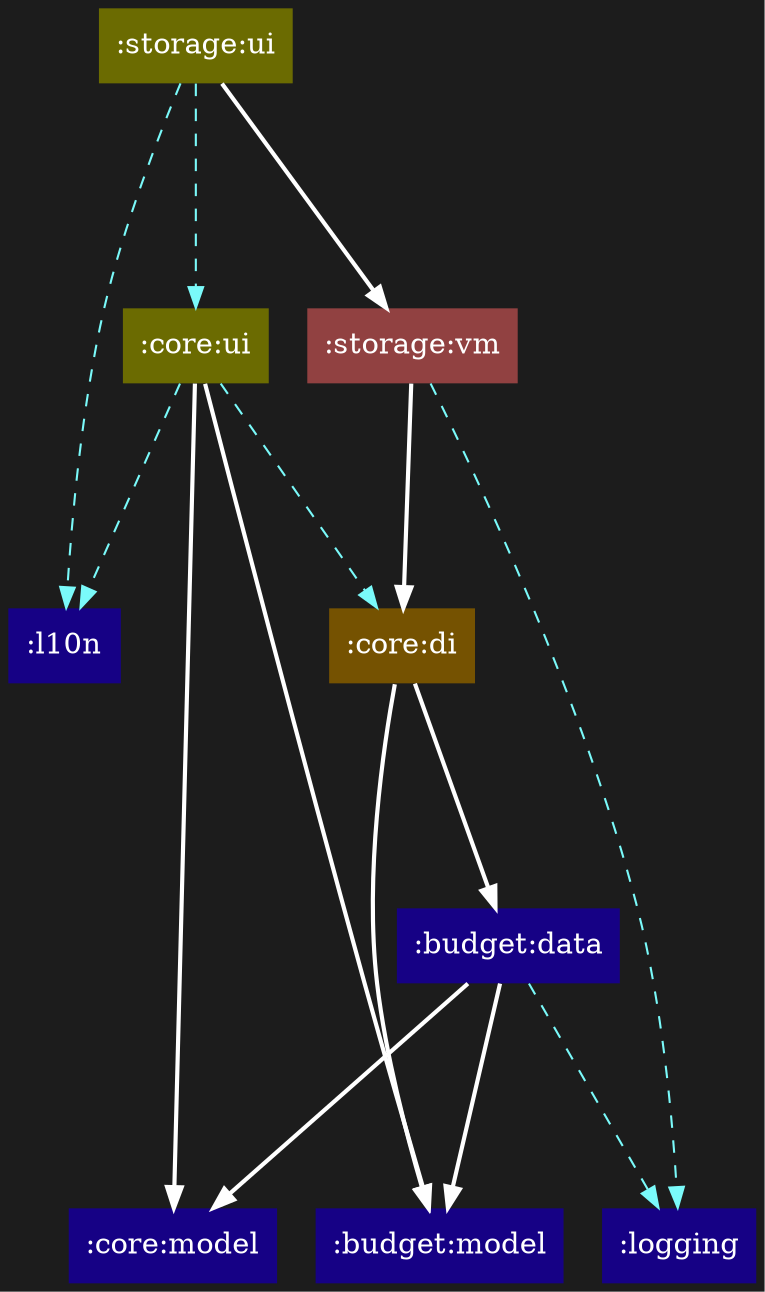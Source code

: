 digraph {
  edge [arrowhead="normal",color="white"]
  graph [layout="dot",bgcolor="#1c1c1c",rankdir="TB",ranksep="1.5"]
  node [shape="box",style="filled",fontcolor="white",color="transparent"]
  ":budget:data" [fillcolor="#160185"]
  ":budget:model" [fillcolor="#160185"]
  ":core:di" [fillcolor="#755201"]
  ":core:model" [fillcolor="#160185"]
  ":core:ui" [fillcolor="#6b6b01"]
  ":l10n" [fillcolor="#160185"]
  ":logging" [fillcolor="#160185"]
  ":storage:ui" [fillcolor="#6b6b01"]
  ":storage:vm" [fillcolor="#914141"]
  ":budget:data" -> ":budget:model" [style="bold"]
  ":budget:data" -> ":core:model" [style="bold"]
  ":budget:data" -> ":logging" [style="dashed",color="#7afafa"]
  ":core:di" -> ":budget:data" [style="bold"]
  ":core:di" -> ":budget:model" [style="bold"]
  ":core:ui" -> ":budget:model" [style="bold"]
  ":core:ui" -> ":core:di" [style="dashed",color="#7afafa"]
  ":core:ui" -> ":core:model" [style="bold"]
  ":core:ui" -> ":l10n" [style="dashed",color="#7afafa"]
  ":storage:ui" -> ":core:ui" [style="dashed",color="#7afafa"]
  ":storage:ui" -> ":l10n" [style="dashed",color="#7afafa"]
  ":storage:ui" -> ":storage:vm" [style="bold"]
  ":storage:vm" -> ":core:di" [style="bold"]
  ":storage:vm" -> ":logging" [style="dashed",color="#7afafa"]
}
